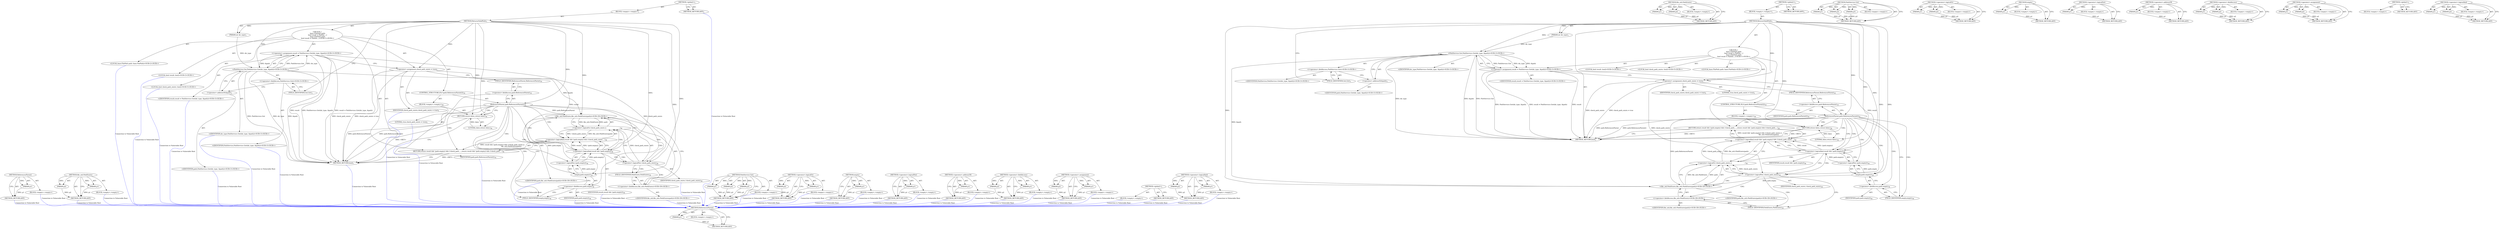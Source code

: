 digraph "&lt;operator&gt;.logicalAnd" {
vulnerable_92 [label=<(METHOD,ReferencesParent)>];
vulnerable_93 [label=<(PARAM,p1)>];
vulnerable_94 [label=<(BLOCK,&lt;empty&gt;,&lt;empty&gt;)>];
vulnerable_95 [label=<(METHOD_RETURN,ANY)>];
vulnerable_114 [label=<(METHOD,file_util.PathExists)>];
vulnerable_115 [label=<(PARAM,p1)>];
vulnerable_116 [label=<(PARAM,p2)>];
vulnerable_117 [label=<(BLOCK,&lt;empty&gt;,&lt;empty&gt;)>];
vulnerable_118 [label=<(METHOD_RETURN,ANY)>];
vulnerable_6 [label=<(METHOD,&lt;global&gt;)<SUB>1</SUB>>];
vulnerable_7 [label=<(BLOCK,&lt;empty&gt;,&lt;empty&gt;)<SUB>1</SUB>>];
vulnerable_8 [label=<(METHOD,ReturnsValidPath)<SUB>1</SUB>>];
vulnerable_9 [label=<(PARAM,int dir_type)<SUB>1</SUB>>];
vulnerable_10 [label="<(BLOCK,{
  base::FilePath path;
  bool result = PathSe...,{
  base::FilePath path;
  bool result = PathSe...)<SUB>1</SUB>>"];
vulnerable_11 [label="<(LOCAL,base.FilePath path: base.FilePath)<SUB>2</SUB>>"];
vulnerable_12 [label="<(LOCAL,bool result: bool)<SUB>3</SUB>>"];
vulnerable_13 [label="<(&lt;operator&gt;.assignment,result = PathService::Get(dir_type, &amp;path))<SUB>3</SUB>>"];
vulnerable_14 [label="<(IDENTIFIER,result,result = PathService::Get(dir_type, &amp;path))<SUB>3</SUB>>"];
vulnerable_15 [label="<(PathService.Get,PathService::Get(dir_type, &amp;path))<SUB>3</SUB>>"];
vulnerable_16 [label="<(&lt;operator&gt;.fieldAccess,PathService::Get)<SUB>3</SUB>>"];
vulnerable_17 [label="<(IDENTIFIER,PathService,PathService::Get(dir_type, &amp;path))<SUB>3</SUB>>"];
vulnerable_18 [label=<(FIELD_IDENTIFIER,Get,Get)<SUB>3</SUB>>];
vulnerable_19 [label="<(IDENTIFIER,dir_type,PathService::Get(dir_type, &amp;path))<SUB>3</SUB>>"];
vulnerable_20 [label=<(&lt;operator&gt;.addressOf,&amp;path)<SUB>3</SUB>>];
vulnerable_21 [label="<(IDENTIFIER,path,PathService::Get(dir_type, &amp;path))<SUB>3</SUB>>"];
vulnerable_22 [label="<(LOCAL,bool check_path_exists: bool)<SUB>5</SUB>>"];
vulnerable_23 [label=<(&lt;operator&gt;.assignment,check_path_exists = true)<SUB>5</SUB>>];
vulnerable_24 [label=<(IDENTIFIER,check_path_exists,check_path_exists = true)<SUB>5</SUB>>];
vulnerable_25 [label=<(LITERAL,true,check_path_exists = true)<SUB>5</SUB>>];
vulnerable_26 [label=<(CONTROL_STRUCTURE,IF,if (path.ReferencesParent()))<SUB>35</SUB>>];
vulnerable_27 [label=<(ReferencesParent,path.ReferencesParent())<SUB>35</SUB>>];
vulnerable_28 [label=<(&lt;operator&gt;.fieldAccess,path.ReferencesParent)<SUB>35</SUB>>];
vulnerable_29 [label=<(IDENTIFIER,path,path.ReferencesParent())<SUB>35</SUB>>];
vulnerable_30 [label=<(FIELD_IDENTIFIER,ReferencesParent,ReferencesParent)<SUB>35</SUB>>];
vulnerable_31 [label=<(BLOCK,&lt;empty&gt;,&lt;empty&gt;)<SUB>36</SUB>>];
vulnerable_32 [label=<(RETURN,return false;,return false;)<SUB>36</SUB>>];
vulnerable_33 [label=<(LITERAL,false,return false;)<SUB>36</SUB>>];
vulnerable_34 [label=<(RETURN,return result &amp;&amp; !path.empty() &amp;&amp; (!check_path_...,return result &amp;&amp; !path.empty() &amp;&amp; (!check_path_...)<SUB>38</SUB>>];
vulnerable_35 [label=<(&lt;operator&gt;.logicalAnd,result &amp;&amp; !path.empty() &amp;&amp; (!check_path_exists ...)<SUB>38</SUB>>];
vulnerable_36 [label=<(&lt;operator&gt;.logicalAnd,result &amp;&amp; !path.empty())<SUB>38</SUB>>];
vulnerable_37 [label=<(IDENTIFIER,result,result &amp;&amp; !path.empty())<SUB>38</SUB>>];
vulnerable_38 [label=<(&lt;operator&gt;.logicalNot,!path.empty())<SUB>38</SUB>>];
vulnerable_39 [label=<(empty,path.empty())<SUB>38</SUB>>];
vulnerable_40 [label=<(&lt;operator&gt;.fieldAccess,path.empty)<SUB>38</SUB>>];
vulnerable_41 [label=<(IDENTIFIER,path,path.empty())<SUB>38</SUB>>];
vulnerable_42 [label=<(FIELD_IDENTIFIER,empty,empty)<SUB>38</SUB>>];
vulnerable_43 [label=<(&lt;operator&gt;.logicalOr,!check_path_exists ||
                         ...)<SUB>38</SUB>>];
vulnerable_44 [label=<(&lt;operator&gt;.logicalNot,!check_path_exists)<SUB>38</SUB>>];
vulnerable_45 [label=<(IDENTIFIER,check_path_exists,!check_path_exists)<SUB>38</SUB>>];
vulnerable_46 [label="<(file_util.PathExists,file_util::PathExists(path))<SUB>39</SUB>>"];
vulnerable_47 [label="<(&lt;operator&gt;.fieldAccess,file_util::PathExists)<SUB>39</SUB>>"];
vulnerable_48 [label="<(IDENTIFIER,file_util,file_util::PathExists(path))<SUB>39</SUB>>"];
vulnerable_49 [label=<(FIELD_IDENTIFIER,PathExists,PathExists)<SUB>39</SUB>>];
vulnerable_50 [label="<(IDENTIFIER,path,file_util::PathExists(path))<SUB>39</SUB>>"];
vulnerable_51 [label=<(METHOD_RETURN,bool)<SUB>1</SUB>>];
vulnerable_53 [label=<(METHOD_RETURN,ANY)<SUB>1</SUB>>];
vulnerable_77 [label=<(METHOD,PathService.Get)>];
vulnerable_78 [label=<(PARAM,p1)>];
vulnerable_79 [label=<(PARAM,p2)>];
vulnerable_80 [label=<(PARAM,p3)>];
vulnerable_81 [label=<(BLOCK,&lt;empty&gt;,&lt;empty&gt;)>];
vulnerable_82 [label=<(METHOD_RETURN,ANY)>];
vulnerable_109 [label=<(METHOD,&lt;operator&gt;.logicalOr)>];
vulnerable_110 [label=<(PARAM,p1)>];
vulnerable_111 [label=<(PARAM,p2)>];
vulnerable_112 [label=<(BLOCK,&lt;empty&gt;,&lt;empty&gt;)>];
vulnerable_113 [label=<(METHOD_RETURN,ANY)>];
vulnerable_105 [label=<(METHOD,empty)>];
vulnerable_106 [label=<(PARAM,p1)>];
vulnerable_107 [label=<(BLOCK,&lt;empty&gt;,&lt;empty&gt;)>];
vulnerable_108 [label=<(METHOD_RETURN,ANY)>];
vulnerable_101 [label=<(METHOD,&lt;operator&gt;.logicalNot)>];
vulnerable_102 [label=<(PARAM,p1)>];
vulnerable_103 [label=<(BLOCK,&lt;empty&gt;,&lt;empty&gt;)>];
vulnerable_104 [label=<(METHOD_RETURN,ANY)>];
vulnerable_88 [label=<(METHOD,&lt;operator&gt;.addressOf)>];
vulnerable_89 [label=<(PARAM,p1)>];
vulnerable_90 [label=<(BLOCK,&lt;empty&gt;,&lt;empty&gt;)>];
vulnerable_91 [label=<(METHOD_RETURN,ANY)>];
vulnerable_83 [label=<(METHOD,&lt;operator&gt;.fieldAccess)>];
vulnerable_84 [label=<(PARAM,p1)>];
vulnerable_85 [label=<(PARAM,p2)>];
vulnerable_86 [label=<(BLOCK,&lt;empty&gt;,&lt;empty&gt;)>];
vulnerable_87 [label=<(METHOD_RETURN,ANY)>];
vulnerable_72 [label=<(METHOD,&lt;operator&gt;.assignment)>];
vulnerable_73 [label=<(PARAM,p1)>];
vulnerable_74 [label=<(PARAM,p2)>];
vulnerable_75 [label=<(BLOCK,&lt;empty&gt;,&lt;empty&gt;)>];
vulnerable_76 [label=<(METHOD_RETURN,ANY)>];
vulnerable_66 [label=<(METHOD,&lt;global&gt;)<SUB>1</SUB>>];
vulnerable_67 [label=<(BLOCK,&lt;empty&gt;,&lt;empty&gt;)>];
vulnerable_68 [label=<(METHOD_RETURN,ANY)>];
vulnerable_96 [label=<(METHOD,&lt;operator&gt;.logicalAnd)>];
vulnerable_97 [label=<(PARAM,p1)>];
vulnerable_98 [label=<(PARAM,p2)>];
vulnerable_99 [label=<(BLOCK,&lt;empty&gt;,&lt;empty&gt;)>];
vulnerable_100 [label=<(METHOD_RETURN,ANY)>];
fixed_92 [label=<(METHOD,ReferencesParent)>];
fixed_93 [label=<(PARAM,p1)>];
fixed_94 [label=<(BLOCK,&lt;empty&gt;,&lt;empty&gt;)>];
fixed_95 [label=<(METHOD_RETURN,ANY)>];
fixed_114 [label=<(METHOD,file_util.PathExists)>];
fixed_115 [label=<(PARAM,p1)>];
fixed_116 [label=<(PARAM,p2)>];
fixed_117 [label=<(BLOCK,&lt;empty&gt;,&lt;empty&gt;)>];
fixed_118 [label=<(METHOD_RETURN,ANY)>];
fixed_6 [label=<(METHOD,&lt;global&gt;)<SUB>1</SUB>>];
fixed_7 [label=<(BLOCK,&lt;empty&gt;,&lt;empty&gt;)<SUB>1</SUB>>];
fixed_8 [label=<(METHOD,ReturnsValidPath)<SUB>1</SUB>>];
fixed_9 [label=<(PARAM,int dir_type)<SUB>1</SUB>>];
fixed_10 [label="<(BLOCK,{
  base::FilePath path;
  bool result = PathSe...,{
  base::FilePath path;
  bool result = PathSe...)<SUB>1</SUB>>"];
fixed_11 [label="<(LOCAL,base.FilePath path: base.FilePath)<SUB>2</SUB>>"];
fixed_12 [label="<(LOCAL,bool result: bool)<SUB>3</SUB>>"];
fixed_13 [label="<(&lt;operator&gt;.assignment,result = PathService::Get(dir_type, &amp;path))<SUB>3</SUB>>"];
fixed_14 [label="<(IDENTIFIER,result,result = PathService::Get(dir_type, &amp;path))<SUB>3</SUB>>"];
fixed_15 [label="<(PathService.Get,PathService::Get(dir_type, &amp;path))<SUB>3</SUB>>"];
fixed_16 [label="<(&lt;operator&gt;.fieldAccess,PathService::Get)<SUB>3</SUB>>"];
fixed_17 [label="<(IDENTIFIER,PathService,PathService::Get(dir_type, &amp;path))<SUB>3</SUB>>"];
fixed_18 [label=<(FIELD_IDENTIFIER,Get,Get)<SUB>3</SUB>>];
fixed_19 [label="<(IDENTIFIER,dir_type,PathService::Get(dir_type, &amp;path))<SUB>3</SUB>>"];
fixed_20 [label=<(&lt;operator&gt;.addressOf,&amp;path)<SUB>3</SUB>>];
fixed_21 [label="<(IDENTIFIER,path,PathService::Get(dir_type, &amp;path))<SUB>3</SUB>>"];
fixed_22 [label="<(LOCAL,bool check_path_exists: bool)<SUB>5</SUB>>"];
fixed_23 [label=<(&lt;operator&gt;.assignment,check_path_exists = true)<SUB>5</SUB>>];
fixed_24 [label=<(IDENTIFIER,check_path_exists,check_path_exists = true)<SUB>5</SUB>>];
fixed_25 [label=<(LITERAL,true,check_path_exists = true)<SUB>5</SUB>>];
fixed_26 [label=<(CONTROL_STRUCTURE,IF,if (path.ReferencesParent()))<SUB>35</SUB>>];
fixed_27 [label=<(ReferencesParent,path.ReferencesParent())<SUB>35</SUB>>];
fixed_28 [label=<(&lt;operator&gt;.fieldAccess,path.ReferencesParent)<SUB>35</SUB>>];
fixed_29 [label=<(IDENTIFIER,path,path.ReferencesParent())<SUB>35</SUB>>];
fixed_30 [label=<(FIELD_IDENTIFIER,ReferencesParent,ReferencesParent)<SUB>35</SUB>>];
fixed_31 [label=<(BLOCK,&lt;empty&gt;,&lt;empty&gt;)<SUB>36</SUB>>];
fixed_32 [label=<(RETURN,return false;,return false;)<SUB>36</SUB>>];
fixed_33 [label=<(LITERAL,false,return false;)<SUB>36</SUB>>];
fixed_34 [label=<(RETURN,return result &amp;&amp; !path.empty() &amp;&amp; (!check_path_...,return result &amp;&amp; !path.empty() &amp;&amp; (!check_path_...)<SUB>38</SUB>>];
fixed_35 [label=<(&lt;operator&gt;.logicalAnd,result &amp;&amp; !path.empty() &amp;&amp; (!check_path_exists ...)<SUB>38</SUB>>];
fixed_36 [label=<(&lt;operator&gt;.logicalAnd,result &amp;&amp; !path.empty())<SUB>38</SUB>>];
fixed_37 [label=<(IDENTIFIER,result,result &amp;&amp; !path.empty())<SUB>38</SUB>>];
fixed_38 [label=<(&lt;operator&gt;.logicalNot,!path.empty())<SUB>38</SUB>>];
fixed_39 [label=<(empty,path.empty())<SUB>38</SUB>>];
fixed_40 [label=<(&lt;operator&gt;.fieldAccess,path.empty)<SUB>38</SUB>>];
fixed_41 [label=<(IDENTIFIER,path,path.empty())<SUB>38</SUB>>];
fixed_42 [label=<(FIELD_IDENTIFIER,empty,empty)<SUB>38</SUB>>];
fixed_43 [label=<(&lt;operator&gt;.logicalOr,!check_path_exists ||
                         ...)<SUB>38</SUB>>];
fixed_44 [label=<(&lt;operator&gt;.logicalNot,!check_path_exists)<SUB>38</SUB>>];
fixed_45 [label=<(IDENTIFIER,check_path_exists,!check_path_exists)<SUB>38</SUB>>];
fixed_46 [label="<(file_util.PathExists,file_util::PathExists(path))<SUB>39</SUB>>"];
fixed_47 [label="<(&lt;operator&gt;.fieldAccess,file_util::PathExists)<SUB>39</SUB>>"];
fixed_48 [label="<(IDENTIFIER,file_util,file_util::PathExists(path))<SUB>39</SUB>>"];
fixed_49 [label=<(FIELD_IDENTIFIER,PathExists,PathExists)<SUB>39</SUB>>];
fixed_50 [label="<(IDENTIFIER,path,file_util::PathExists(path))<SUB>39</SUB>>"];
fixed_51 [label=<(METHOD_RETURN,bool)<SUB>1</SUB>>];
fixed_53 [label=<(METHOD_RETURN,ANY)<SUB>1</SUB>>];
fixed_77 [label=<(METHOD,PathService.Get)>];
fixed_78 [label=<(PARAM,p1)>];
fixed_79 [label=<(PARAM,p2)>];
fixed_80 [label=<(PARAM,p3)>];
fixed_81 [label=<(BLOCK,&lt;empty&gt;,&lt;empty&gt;)>];
fixed_82 [label=<(METHOD_RETURN,ANY)>];
fixed_109 [label=<(METHOD,&lt;operator&gt;.logicalOr)>];
fixed_110 [label=<(PARAM,p1)>];
fixed_111 [label=<(PARAM,p2)>];
fixed_112 [label=<(BLOCK,&lt;empty&gt;,&lt;empty&gt;)>];
fixed_113 [label=<(METHOD_RETURN,ANY)>];
fixed_105 [label=<(METHOD,empty)>];
fixed_106 [label=<(PARAM,p1)>];
fixed_107 [label=<(BLOCK,&lt;empty&gt;,&lt;empty&gt;)>];
fixed_108 [label=<(METHOD_RETURN,ANY)>];
fixed_101 [label=<(METHOD,&lt;operator&gt;.logicalNot)>];
fixed_102 [label=<(PARAM,p1)>];
fixed_103 [label=<(BLOCK,&lt;empty&gt;,&lt;empty&gt;)>];
fixed_104 [label=<(METHOD_RETURN,ANY)>];
fixed_88 [label=<(METHOD,&lt;operator&gt;.addressOf)>];
fixed_89 [label=<(PARAM,p1)>];
fixed_90 [label=<(BLOCK,&lt;empty&gt;,&lt;empty&gt;)>];
fixed_91 [label=<(METHOD_RETURN,ANY)>];
fixed_83 [label=<(METHOD,&lt;operator&gt;.fieldAccess)>];
fixed_84 [label=<(PARAM,p1)>];
fixed_85 [label=<(PARAM,p2)>];
fixed_86 [label=<(BLOCK,&lt;empty&gt;,&lt;empty&gt;)>];
fixed_87 [label=<(METHOD_RETURN,ANY)>];
fixed_72 [label=<(METHOD,&lt;operator&gt;.assignment)>];
fixed_73 [label=<(PARAM,p1)>];
fixed_74 [label=<(PARAM,p2)>];
fixed_75 [label=<(BLOCK,&lt;empty&gt;,&lt;empty&gt;)>];
fixed_76 [label=<(METHOD_RETURN,ANY)>];
fixed_66 [label=<(METHOD,&lt;global&gt;)<SUB>1</SUB>>];
fixed_67 [label=<(BLOCK,&lt;empty&gt;,&lt;empty&gt;)>];
fixed_68 [label=<(METHOD_RETURN,ANY)>];
fixed_96 [label=<(METHOD,&lt;operator&gt;.logicalAnd)>];
fixed_97 [label=<(PARAM,p1)>];
fixed_98 [label=<(PARAM,p2)>];
fixed_99 [label=<(BLOCK,&lt;empty&gt;,&lt;empty&gt;)>];
fixed_100 [label=<(METHOD_RETURN,ANY)>];
vulnerable_92 -> vulnerable_93  [key=0, label="AST: "];
vulnerable_92 -> vulnerable_93  [key=1, label="DDG: "];
vulnerable_92 -> vulnerable_94  [key=0, label="AST: "];
vulnerable_92 -> vulnerable_95  [key=0, label="AST: "];
vulnerable_92 -> vulnerable_95  [key=1, label="CFG: "];
vulnerable_93 -> vulnerable_95  [key=0, label="DDG: p1"];
vulnerable_114 -> vulnerable_115  [key=0, label="AST: "];
vulnerable_114 -> vulnerable_115  [key=1, label="DDG: "];
vulnerable_114 -> vulnerable_117  [key=0, label="AST: "];
vulnerable_114 -> vulnerable_116  [key=0, label="AST: "];
vulnerable_114 -> vulnerable_116  [key=1, label="DDG: "];
vulnerable_114 -> vulnerable_118  [key=0, label="AST: "];
vulnerable_114 -> vulnerable_118  [key=1, label="CFG: "];
vulnerable_115 -> vulnerable_118  [key=0, label="DDG: p1"];
vulnerable_116 -> vulnerable_118  [key=0, label="DDG: p2"];
vulnerable_6 -> vulnerable_7  [key=0, label="AST: "];
vulnerable_6 -> vulnerable_53  [key=0, label="AST: "];
vulnerable_6 -> vulnerable_53  [key=1, label="CFG: "];
vulnerable_7 -> vulnerable_8  [key=0, label="AST: "];
vulnerable_8 -> vulnerable_9  [key=0, label="AST: "];
vulnerable_8 -> vulnerable_9  [key=1, label="DDG: "];
vulnerable_8 -> vulnerable_10  [key=0, label="AST: "];
vulnerable_8 -> vulnerable_51  [key=0, label="AST: "];
vulnerable_8 -> vulnerable_18  [key=0, label="CFG: "];
vulnerable_8 -> vulnerable_23  [key=0, label="DDG: "];
vulnerable_8 -> vulnerable_15  [key=0, label="DDG: "];
vulnerable_8 -> vulnerable_27  [key=0, label="DDG: "];
vulnerable_8 -> vulnerable_32  [key=0, label="DDG: "];
vulnerable_8 -> vulnerable_33  [key=0, label="DDG: "];
vulnerable_8 -> vulnerable_36  [key=0, label="DDG: "];
vulnerable_8 -> vulnerable_44  [key=0, label="DDG: "];
vulnerable_8 -> vulnerable_46  [key=0, label="DDG: "];
vulnerable_8 -> vulnerable_39  [key=0, label="DDG: "];
vulnerable_9 -> vulnerable_15  [key=0, label="DDG: dir_type"];
vulnerable_10 -> vulnerable_11  [key=0, label="AST: "];
vulnerable_10 -> vulnerable_12  [key=0, label="AST: "];
vulnerable_10 -> vulnerable_13  [key=0, label="AST: "];
vulnerable_10 -> vulnerable_22  [key=0, label="AST: "];
vulnerable_10 -> vulnerable_23  [key=0, label="AST: "];
vulnerable_10 -> vulnerable_26  [key=0, label="AST: "];
vulnerable_10 -> vulnerable_34  [key=0, label="AST: "];
vulnerable_13 -> vulnerable_14  [key=0, label="AST: "];
vulnerable_13 -> vulnerable_15  [key=0, label="AST: "];
vulnerable_13 -> vulnerable_23  [key=0, label="CFG: "];
vulnerable_13 -> vulnerable_51  [key=0, label="DDG: result"];
vulnerable_13 -> vulnerable_51  [key=1, label="DDG: PathService::Get(dir_type, &amp;path)"];
vulnerable_13 -> vulnerable_51  [key=2, label="DDG: result = PathService::Get(dir_type, &amp;path)"];
vulnerable_13 -> vulnerable_36  [key=0, label="DDG: result"];
vulnerable_15 -> vulnerable_16  [key=0, label="AST: "];
vulnerable_15 -> vulnerable_19  [key=0, label="AST: "];
vulnerable_15 -> vulnerable_20  [key=0, label="AST: "];
vulnerable_15 -> vulnerable_13  [key=0, label="CFG: "];
vulnerable_15 -> vulnerable_13  [key=1, label="DDG: PathService::Get"];
vulnerable_15 -> vulnerable_13  [key=2, label="DDG: dir_type"];
vulnerable_15 -> vulnerable_13  [key=3, label="DDG: &amp;path"];
vulnerable_15 -> vulnerable_51  [key=0, label="DDG: PathService::Get"];
vulnerable_15 -> vulnerable_51  [key=1, label="DDG: dir_type"];
vulnerable_15 -> vulnerable_51  [key=2, label="DDG: &amp;path"];
vulnerable_15 -> vulnerable_46  [key=0, label="DDG: &amp;path"];
vulnerable_16 -> vulnerable_17  [key=0, label="AST: "];
vulnerable_16 -> vulnerable_18  [key=0, label="AST: "];
vulnerable_16 -> vulnerable_20  [key=0, label="CFG: "];
vulnerable_18 -> vulnerable_16  [key=0, label="CFG: "];
vulnerable_20 -> vulnerable_21  [key=0, label="AST: "];
vulnerable_20 -> vulnerable_15  [key=0, label="CFG: "];
vulnerable_23 -> vulnerable_24  [key=0, label="AST: "];
vulnerable_23 -> vulnerable_25  [key=0, label="AST: "];
vulnerable_23 -> vulnerable_30  [key=0, label="CFG: "];
vulnerable_23 -> vulnerable_51  [key=0, label="DDG: check_path_exists"];
vulnerable_23 -> vulnerable_51  [key=1, label="DDG: check_path_exists = true"];
vulnerable_23 -> vulnerable_44  [key=0, label="DDG: check_path_exists"];
vulnerable_26 -> vulnerable_27  [key=0, label="AST: "];
vulnerable_26 -> vulnerable_31  [key=0, label="AST: "];
vulnerable_27 -> vulnerable_28  [key=0, label="AST: "];
vulnerable_27 -> vulnerable_32  [key=0, label="CFG: "];
vulnerable_27 -> vulnerable_32  [key=1, label="CDG: "];
vulnerable_27 -> vulnerable_36  [key=0, label="CFG: "];
vulnerable_27 -> vulnerable_36  [key=1, label="CDG: "];
vulnerable_27 -> vulnerable_42  [key=0, label="CFG: "];
vulnerable_27 -> vulnerable_42  [key=1, label="CDG: "];
vulnerable_27 -> vulnerable_51  [key=0, label="DDG: path.ReferencesParent"];
vulnerable_27 -> vulnerable_51  [key=1, label="DDG: path.ReferencesParent()"];
vulnerable_27 -> vulnerable_46  [key=0, label="DDG: path.ReferencesParent"];
vulnerable_27 -> vulnerable_34  [key=0, label="CDG: "];
vulnerable_27 -> vulnerable_35  [key=0, label="CDG: "];
vulnerable_27 -> vulnerable_40  [key=0, label="CDG: "];
vulnerable_27 -> vulnerable_38  [key=0, label="CDG: "];
vulnerable_27 -> vulnerable_39  [key=0, label="CDG: "];
vulnerable_28 -> vulnerable_29  [key=0, label="AST: "];
vulnerable_28 -> vulnerable_30  [key=0, label="AST: "];
vulnerable_28 -> vulnerable_27  [key=0, label="CFG: "];
vulnerable_30 -> vulnerable_28  [key=0, label="CFG: "];
vulnerable_31 -> vulnerable_32  [key=0, label="AST: "];
vulnerable_32 -> vulnerable_33  [key=0, label="AST: "];
vulnerable_32 -> vulnerable_51  [key=0, label="CFG: "];
vulnerable_32 -> vulnerable_51  [key=1, label="DDG: &lt;RET&gt;"];
vulnerable_33 -> vulnerable_32  [key=0, label="DDG: false"];
vulnerable_34 -> vulnerable_35  [key=0, label="AST: "];
vulnerable_34 -> vulnerable_51  [key=0, label="CFG: "];
vulnerable_34 -> vulnerable_51  [key=1, label="DDG: &lt;RET&gt;"];
vulnerable_35 -> vulnerable_36  [key=0, label="AST: "];
vulnerable_35 -> vulnerable_43  [key=0, label="AST: "];
vulnerable_35 -> vulnerable_34  [key=0, label="CFG: "];
vulnerable_35 -> vulnerable_34  [key=1, label="DDG: result &amp;&amp; !path.empty() &amp;&amp; (!check_path_exists ||
                                     file_util::PathExists(path))"];
vulnerable_36 -> vulnerable_37  [key=0, label="AST: "];
vulnerable_36 -> vulnerable_38  [key=0, label="AST: "];
vulnerable_36 -> vulnerable_35  [key=0, label="CFG: "];
vulnerable_36 -> vulnerable_35  [key=1, label="DDG: result"];
vulnerable_36 -> vulnerable_35  [key=2, label="DDG: !path.empty()"];
vulnerable_36 -> vulnerable_44  [key=0, label="CFG: "];
vulnerable_36 -> vulnerable_44  [key=1, label="CDG: "];
vulnerable_36 -> vulnerable_43  [key=0, label="CDG: "];
vulnerable_38 -> vulnerable_39  [key=0, label="AST: "];
vulnerable_38 -> vulnerable_36  [key=0, label="CFG: "];
vulnerable_38 -> vulnerable_36  [key=1, label="DDG: path.empty()"];
vulnerable_39 -> vulnerable_40  [key=0, label="AST: "];
vulnerable_39 -> vulnerable_38  [key=0, label="CFG: "];
vulnerable_39 -> vulnerable_38  [key=1, label="DDG: path.empty"];
vulnerable_39 -> vulnerable_46  [key=0, label="DDG: path.empty"];
vulnerable_40 -> vulnerable_41  [key=0, label="AST: "];
vulnerable_40 -> vulnerable_42  [key=0, label="AST: "];
vulnerable_40 -> vulnerable_39  [key=0, label="CFG: "];
vulnerable_42 -> vulnerable_40  [key=0, label="CFG: "];
vulnerable_43 -> vulnerable_44  [key=0, label="AST: "];
vulnerable_43 -> vulnerable_46  [key=0, label="AST: "];
vulnerable_43 -> vulnerable_35  [key=0, label="CFG: "];
vulnerable_43 -> vulnerable_35  [key=1, label="DDG: !check_path_exists"];
vulnerable_43 -> vulnerable_35  [key=2, label="DDG: file_util::PathExists(path)"];
vulnerable_44 -> vulnerable_45  [key=0, label="AST: "];
vulnerable_44 -> vulnerable_43  [key=0, label="CFG: "];
vulnerable_44 -> vulnerable_43  [key=1, label="DDG: check_path_exists"];
vulnerable_44 -> vulnerable_49  [key=0, label="CFG: "];
vulnerable_44 -> vulnerable_49  [key=1, label="CDG: "];
vulnerable_44 -> vulnerable_47  [key=0, label="CDG: "];
vulnerable_44 -> vulnerable_46  [key=0, label="CDG: "];
vulnerable_46 -> vulnerable_47  [key=0, label="AST: "];
vulnerable_46 -> vulnerable_50  [key=0, label="AST: "];
vulnerable_46 -> vulnerable_43  [key=0, label="CFG: "];
vulnerable_46 -> vulnerable_43  [key=1, label="DDG: file_util::PathExists"];
vulnerable_46 -> vulnerable_43  [key=2, label="DDG: path"];
vulnerable_47 -> vulnerable_48  [key=0, label="AST: "];
vulnerable_47 -> vulnerable_49  [key=0, label="AST: "];
vulnerable_47 -> vulnerable_46  [key=0, label="CFG: "];
vulnerable_49 -> vulnerable_47  [key=0, label="CFG: "];
vulnerable_77 -> vulnerable_78  [key=0, label="AST: "];
vulnerable_77 -> vulnerable_78  [key=1, label="DDG: "];
vulnerable_77 -> vulnerable_81  [key=0, label="AST: "];
vulnerable_77 -> vulnerable_79  [key=0, label="AST: "];
vulnerable_77 -> vulnerable_79  [key=1, label="DDG: "];
vulnerable_77 -> vulnerable_82  [key=0, label="AST: "];
vulnerable_77 -> vulnerable_82  [key=1, label="CFG: "];
vulnerable_77 -> vulnerable_80  [key=0, label="AST: "];
vulnerable_77 -> vulnerable_80  [key=1, label="DDG: "];
vulnerable_78 -> vulnerable_82  [key=0, label="DDG: p1"];
vulnerable_79 -> vulnerable_82  [key=0, label="DDG: p2"];
vulnerable_80 -> vulnerable_82  [key=0, label="DDG: p3"];
vulnerable_109 -> vulnerable_110  [key=0, label="AST: "];
vulnerable_109 -> vulnerable_110  [key=1, label="DDG: "];
vulnerable_109 -> vulnerable_112  [key=0, label="AST: "];
vulnerable_109 -> vulnerable_111  [key=0, label="AST: "];
vulnerable_109 -> vulnerable_111  [key=1, label="DDG: "];
vulnerable_109 -> vulnerable_113  [key=0, label="AST: "];
vulnerable_109 -> vulnerable_113  [key=1, label="CFG: "];
vulnerable_110 -> vulnerable_113  [key=0, label="DDG: p1"];
vulnerable_111 -> vulnerable_113  [key=0, label="DDG: p2"];
vulnerable_105 -> vulnerable_106  [key=0, label="AST: "];
vulnerable_105 -> vulnerable_106  [key=1, label="DDG: "];
vulnerable_105 -> vulnerable_107  [key=0, label="AST: "];
vulnerable_105 -> vulnerable_108  [key=0, label="AST: "];
vulnerable_105 -> vulnerable_108  [key=1, label="CFG: "];
vulnerable_106 -> vulnerable_108  [key=0, label="DDG: p1"];
vulnerable_101 -> vulnerable_102  [key=0, label="AST: "];
vulnerable_101 -> vulnerable_102  [key=1, label="DDG: "];
vulnerable_101 -> vulnerable_103  [key=0, label="AST: "];
vulnerable_101 -> vulnerable_104  [key=0, label="AST: "];
vulnerable_101 -> vulnerable_104  [key=1, label="CFG: "];
vulnerable_102 -> vulnerable_104  [key=0, label="DDG: p1"];
vulnerable_88 -> vulnerable_89  [key=0, label="AST: "];
vulnerable_88 -> vulnerable_89  [key=1, label="DDG: "];
vulnerable_88 -> vulnerable_90  [key=0, label="AST: "];
vulnerable_88 -> vulnerable_91  [key=0, label="AST: "];
vulnerable_88 -> vulnerable_91  [key=1, label="CFG: "];
vulnerable_89 -> vulnerable_91  [key=0, label="DDG: p1"];
vulnerable_83 -> vulnerable_84  [key=0, label="AST: "];
vulnerable_83 -> vulnerable_84  [key=1, label="DDG: "];
vulnerable_83 -> vulnerable_86  [key=0, label="AST: "];
vulnerable_83 -> vulnerable_85  [key=0, label="AST: "];
vulnerable_83 -> vulnerable_85  [key=1, label="DDG: "];
vulnerable_83 -> vulnerable_87  [key=0, label="AST: "];
vulnerable_83 -> vulnerable_87  [key=1, label="CFG: "];
vulnerable_84 -> vulnerable_87  [key=0, label="DDG: p1"];
vulnerable_85 -> vulnerable_87  [key=0, label="DDG: p2"];
vulnerable_72 -> vulnerable_73  [key=0, label="AST: "];
vulnerable_72 -> vulnerable_73  [key=1, label="DDG: "];
vulnerable_72 -> vulnerable_75  [key=0, label="AST: "];
vulnerable_72 -> vulnerable_74  [key=0, label="AST: "];
vulnerable_72 -> vulnerable_74  [key=1, label="DDG: "];
vulnerable_72 -> vulnerable_76  [key=0, label="AST: "];
vulnerable_72 -> vulnerable_76  [key=1, label="CFG: "];
vulnerable_73 -> vulnerable_76  [key=0, label="DDG: p1"];
vulnerable_74 -> vulnerable_76  [key=0, label="DDG: p2"];
vulnerable_66 -> vulnerable_67  [key=0, label="AST: "];
vulnerable_66 -> vulnerable_68  [key=0, label="AST: "];
vulnerable_66 -> vulnerable_68  [key=1, label="CFG: "];
vulnerable_96 -> vulnerable_97  [key=0, label="AST: "];
vulnerable_96 -> vulnerable_97  [key=1, label="DDG: "];
vulnerable_96 -> vulnerable_99  [key=0, label="AST: "];
vulnerable_96 -> vulnerable_98  [key=0, label="AST: "];
vulnerable_96 -> vulnerable_98  [key=1, label="DDG: "];
vulnerable_96 -> vulnerable_100  [key=0, label="AST: "];
vulnerable_96 -> vulnerable_100  [key=1, label="CFG: "];
vulnerable_97 -> vulnerable_100  [key=0, label="DDG: p1"];
vulnerable_98 -> vulnerable_100  [key=0, label="DDG: p2"];
fixed_92 -> fixed_93  [key=0, label="AST: "];
fixed_92 -> fixed_93  [key=1, label="DDG: "];
fixed_92 -> fixed_94  [key=0, label="AST: "];
fixed_92 -> fixed_95  [key=0, label="AST: "];
fixed_92 -> fixed_95  [key=1, label="CFG: "];
fixed_93 -> fixed_95  [key=0, label="DDG: p1"];
fixed_94 -> vulnerable_92  [color=blue, key=0, label="Connection to Vulnerable Root", penwidth="2.0", style=dashed];
fixed_95 -> vulnerable_92  [color=blue, key=0, label="Connection to Vulnerable Root", penwidth="2.0", style=dashed];
fixed_114 -> fixed_115  [key=0, label="AST: "];
fixed_114 -> fixed_115  [key=1, label="DDG: "];
fixed_114 -> fixed_117  [key=0, label="AST: "];
fixed_114 -> fixed_116  [key=0, label="AST: "];
fixed_114 -> fixed_116  [key=1, label="DDG: "];
fixed_114 -> fixed_118  [key=0, label="AST: "];
fixed_114 -> fixed_118  [key=1, label="CFG: "];
fixed_115 -> fixed_118  [key=0, label="DDG: p1"];
fixed_116 -> fixed_118  [key=0, label="DDG: p2"];
fixed_117 -> vulnerable_92  [color=blue, key=0, label="Connection to Vulnerable Root", penwidth="2.0", style=dashed];
fixed_118 -> vulnerable_92  [color=blue, key=0, label="Connection to Vulnerable Root", penwidth="2.0", style=dashed];
fixed_6 -> fixed_7  [key=0, label="AST: "];
fixed_6 -> fixed_53  [key=0, label="AST: "];
fixed_6 -> fixed_53  [key=1, label="CFG: "];
fixed_7 -> fixed_8  [key=0, label="AST: "];
fixed_8 -> fixed_9  [key=0, label="AST: "];
fixed_8 -> fixed_9  [key=1, label="DDG: "];
fixed_8 -> fixed_10  [key=0, label="AST: "];
fixed_8 -> fixed_51  [key=0, label="AST: "];
fixed_8 -> fixed_18  [key=0, label="CFG: "];
fixed_8 -> fixed_23  [key=0, label="DDG: "];
fixed_8 -> fixed_15  [key=0, label="DDG: "];
fixed_8 -> fixed_27  [key=0, label="DDG: "];
fixed_8 -> fixed_32  [key=0, label="DDG: "];
fixed_8 -> fixed_33  [key=0, label="DDG: "];
fixed_8 -> fixed_36  [key=0, label="DDG: "];
fixed_8 -> fixed_44  [key=0, label="DDG: "];
fixed_8 -> fixed_46  [key=0, label="DDG: "];
fixed_8 -> fixed_39  [key=0, label="DDG: "];
fixed_9 -> fixed_15  [key=0, label="DDG: dir_type"];
fixed_10 -> fixed_11  [key=0, label="AST: "];
fixed_10 -> fixed_12  [key=0, label="AST: "];
fixed_10 -> fixed_13  [key=0, label="AST: "];
fixed_10 -> fixed_22  [key=0, label="AST: "];
fixed_10 -> fixed_23  [key=0, label="AST: "];
fixed_10 -> fixed_26  [key=0, label="AST: "];
fixed_10 -> fixed_34  [key=0, label="AST: "];
fixed_11 -> vulnerable_92  [color=blue, key=0, label="Connection to Vulnerable Root", penwidth="2.0", style=dashed];
fixed_12 -> vulnerable_92  [color=blue, key=0, label="Connection to Vulnerable Root", penwidth="2.0", style=dashed];
fixed_13 -> fixed_14  [key=0, label="AST: "];
fixed_13 -> fixed_15  [key=0, label="AST: "];
fixed_13 -> fixed_23  [key=0, label="CFG: "];
fixed_13 -> fixed_51  [key=0, label="DDG: result"];
fixed_13 -> fixed_51  [key=1, label="DDG: PathService::Get(dir_type, &amp;path)"];
fixed_13 -> fixed_51  [key=2, label="DDG: result = PathService::Get(dir_type, &amp;path)"];
fixed_13 -> fixed_36  [key=0, label="DDG: result"];
fixed_14 -> vulnerable_92  [color=blue, key=0, label="Connection to Vulnerable Root", penwidth="2.0", style=dashed];
fixed_15 -> fixed_16  [key=0, label="AST: "];
fixed_15 -> fixed_19  [key=0, label="AST: "];
fixed_15 -> fixed_20  [key=0, label="AST: "];
fixed_15 -> fixed_13  [key=0, label="CFG: "];
fixed_15 -> fixed_13  [key=1, label="DDG: PathService::Get"];
fixed_15 -> fixed_13  [key=2, label="DDG: dir_type"];
fixed_15 -> fixed_13  [key=3, label="DDG: &amp;path"];
fixed_15 -> fixed_51  [key=0, label="DDG: PathService::Get"];
fixed_15 -> fixed_51  [key=1, label="DDG: dir_type"];
fixed_15 -> fixed_51  [key=2, label="DDG: &amp;path"];
fixed_15 -> fixed_46  [key=0, label="DDG: &amp;path"];
fixed_16 -> fixed_17  [key=0, label="AST: "];
fixed_16 -> fixed_18  [key=0, label="AST: "];
fixed_16 -> fixed_20  [key=0, label="CFG: "];
fixed_17 -> vulnerable_92  [color=blue, key=0, label="Connection to Vulnerable Root", penwidth="2.0", style=dashed];
fixed_18 -> fixed_16  [key=0, label="CFG: "];
fixed_19 -> vulnerable_92  [color=blue, key=0, label="Connection to Vulnerable Root", penwidth="2.0", style=dashed];
fixed_20 -> fixed_21  [key=0, label="AST: "];
fixed_20 -> fixed_15  [key=0, label="CFG: "];
fixed_21 -> vulnerable_92  [color=blue, key=0, label="Connection to Vulnerable Root", penwidth="2.0", style=dashed];
fixed_22 -> vulnerable_92  [color=blue, key=0, label="Connection to Vulnerable Root", penwidth="2.0", style=dashed];
fixed_23 -> fixed_24  [key=0, label="AST: "];
fixed_23 -> fixed_25  [key=0, label="AST: "];
fixed_23 -> fixed_30  [key=0, label="CFG: "];
fixed_23 -> fixed_51  [key=0, label="DDG: check_path_exists"];
fixed_23 -> fixed_51  [key=1, label="DDG: check_path_exists = true"];
fixed_23 -> fixed_44  [key=0, label="DDG: check_path_exists"];
fixed_24 -> vulnerable_92  [color=blue, key=0, label="Connection to Vulnerable Root", penwidth="2.0", style=dashed];
fixed_25 -> vulnerable_92  [color=blue, key=0, label="Connection to Vulnerable Root", penwidth="2.0", style=dashed];
fixed_26 -> fixed_27  [key=0, label="AST: "];
fixed_26 -> fixed_31  [key=0, label="AST: "];
fixed_27 -> fixed_28  [key=0, label="AST: "];
fixed_27 -> fixed_32  [key=0, label="CFG: "];
fixed_27 -> fixed_32  [key=1, label="CDG: "];
fixed_27 -> fixed_36  [key=0, label="CFG: "];
fixed_27 -> fixed_36  [key=1, label="CDG: "];
fixed_27 -> fixed_42  [key=0, label="CFG: "];
fixed_27 -> fixed_42  [key=1, label="CDG: "];
fixed_27 -> fixed_51  [key=0, label="DDG: path.ReferencesParent"];
fixed_27 -> fixed_51  [key=1, label="DDG: path.ReferencesParent()"];
fixed_27 -> fixed_46  [key=0, label="DDG: path.ReferencesParent"];
fixed_27 -> fixed_34  [key=0, label="CDG: "];
fixed_27 -> fixed_35  [key=0, label="CDG: "];
fixed_27 -> fixed_40  [key=0, label="CDG: "];
fixed_27 -> fixed_38  [key=0, label="CDG: "];
fixed_27 -> fixed_39  [key=0, label="CDG: "];
fixed_28 -> fixed_29  [key=0, label="AST: "];
fixed_28 -> fixed_30  [key=0, label="AST: "];
fixed_28 -> fixed_27  [key=0, label="CFG: "];
fixed_29 -> vulnerable_92  [color=blue, key=0, label="Connection to Vulnerable Root", penwidth="2.0", style=dashed];
fixed_30 -> fixed_28  [key=0, label="CFG: "];
fixed_31 -> fixed_32  [key=0, label="AST: "];
fixed_32 -> fixed_33  [key=0, label="AST: "];
fixed_32 -> fixed_51  [key=0, label="CFG: "];
fixed_32 -> fixed_51  [key=1, label="DDG: &lt;RET&gt;"];
fixed_33 -> fixed_32  [key=0, label="DDG: false"];
fixed_34 -> fixed_35  [key=0, label="AST: "];
fixed_34 -> fixed_51  [key=0, label="CFG: "];
fixed_34 -> fixed_51  [key=1, label="DDG: &lt;RET&gt;"];
fixed_35 -> fixed_36  [key=0, label="AST: "];
fixed_35 -> fixed_43  [key=0, label="AST: "];
fixed_35 -> fixed_34  [key=0, label="CFG: "];
fixed_35 -> fixed_34  [key=1, label="DDG: result &amp;&amp; !path.empty() &amp;&amp; (!check_path_exists ||
                                     file_util::PathExists(path))"];
fixed_36 -> fixed_37  [key=0, label="AST: "];
fixed_36 -> fixed_38  [key=0, label="AST: "];
fixed_36 -> fixed_35  [key=0, label="CFG: "];
fixed_36 -> fixed_35  [key=1, label="DDG: result"];
fixed_36 -> fixed_35  [key=2, label="DDG: !path.empty()"];
fixed_36 -> fixed_44  [key=0, label="CFG: "];
fixed_36 -> fixed_44  [key=1, label="CDG: "];
fixed_36 -> fixed_43  [key=0, label="CDG: "];
fixed_37 -> vulnerable_92  [color=blue, key=0, label="Connection to Vulnerable Root", penwidth="2.0", style=dashed];
fixed_38 -> fixed_39  [key=0, label="AST: "];
fixed_38 -> fixed_36  [key=0, label="CFG: "];
fixed_38 -> fixed_36  [key=1, label="DDG: path.empty()"];
fixed_39 -> fixed_40  [key=0, label="AST: "];
fixed_39 -> fixed_38  [key=0, label="CFG: "];
fixed_39 -> fixed_38  [key=1, label="DDG: path.empty"];
fixed_39 -> fixed_46  [key=0, label="DDG: path.empty"];
fixed_40 -> fixed_41  [key=0, label="AST: "];
fixed_40 -> fixed_42  [key=0, label="AST: "];
fixed_40 -> fixed_39  [key=0, label="CFG: "];
fixed_41 -> vulnerable_92  [color=blue, key=0, label="Connection to Vulnerable Root", penwidth="2.0", style=dashed];
fixed_42 -> fixed_40  [key=0, label="CFG: "];
fixed_43 -> fixed_44  [key=0, label="AST: "];
fixed_43 -> fixed_46  [key=0, label="AST: "];
fixed_43 -> fixed_35  [key=0, label="CFG: "];
fixed_43 -> fixed_35  [key=1, label="DDG: !check_path_exists"];
fixed_43 -> fixed_35  [key=2, label="DDG: file_util::PathExists(path)"];
fixed_44 -> fixed_45  [key=0, label="AST: "];
fixed_44 -> fixed_43  [key=0, label="CFG: "];
fixed_44 -> fixed_43  [key=1, label="DDG: check_path_exists"];
fixed_44 -> fixed_49  [key=0, label="CFG: "];
fixed_44 -> fixed_49  [key=1, label="CDG: "];
fixed_44 -> fixed_47  [key=0, label="CDG: "];
fixed_44 -> fixed_46  [key=0, label="CDG: "];
fixed_45 -> vulnerable_92  [color=blue, key=0, label="Connection to Vulnerable Root", penwidth="2.0", style=dashed];
fixed_46 -> fixed_47  [key=0, label="AST: "];
fixed_46 -> fixed_50  [key=0, label="AST: "];
fixed_46 -> fixed_43  [key=0, label="CFG: "];
fixed_46 -> fixed_43  [key=1, label="DDG: file_util::PathExists"];
fixed_46 -> fixed_43  [key=2, label="DDG: path"];
fixed_47 -> fixed_48  [key=0, label="AST: "];
fixed_47 -> fixed_49  [key=0, label="AST: "];
fixed_47 -> fixed_46  [key=0, label="CFG: "];
fixed_48 -> vulnerable_92  [color=blue, key=0, label="Connection to Vulnerable Root", penwidth="2.0", style=dashed];
fixed_49 -> fixed_47  [key=0, label="CFG: "];
fixed_50 -> vulnerable_92  [color=blue, key=0, label="Connection to Vulnerable Root", penwidth="2.0", style=dashed];
fixed_51 -> vulnerable_92  [color=blue, key=0, label="Connection to Vulnerable Root", penwidth="2.0", style=dashed];
fixed_53 -> vulnerable_92  [color=blue, key=0, label="Connection to Vulnerable Root", penwidth="2.0", style=dashed];
fixed_77 -> fixed_78  [key=0, label="AST: "];
fixed_77 -> fixed_78  [key=1, label="DDG: "];
fixed_77 -> fixed_81  [key=0, label="AST: "];
fixed_77 -> fixed_79  [key=0, label="AST: "];
fixed_77 -> fixed_79  [key=1, label="DDG: "];
fixed_77 -> fixed_82  [key=0, label="AST: "];
fixed_77 -> fixed_82  [key=1, label="CFG: "];
fixed_77 -> fixed_80  [key=0, label="AST: "];
fixed_77 -> fixed_80  [key=1, label="DDG: "];
fixed_78 -> fixed_82  [key=0, label="DDG: p1"];
fixed_79 -> fixed_82  [key=0, label="DDG: p2"];
fixed_80 -> fixed_82  [key=0, label="DDG: p3"];
fixed_81 -> vulnerable_92  [color=blue, key=0, label="Connection to Vulnerable Root", penwidth="2.0", style=dashed];
fixed_82 -> vulnerable_92  [color=blue, key=0, label="Connection to Vulnerable Root", penwidth="2.0", style=dashed];
fixed_109 -> fixed_110  [key=0, label="AST: "];
fixed_109 -> fixed_110  [key=1, label="DDG: "];
fixed_109 -> fixed_112  [key=0, label="AST: "];
fixed_109 -> fixed_111  [key=0, label="AST: "];
fixed_109 -> fixed_111  [key=1, label="DDG: "];
fixed_109 -> fixed_113  [key=0, label="AST: "];
fixed_109 -> fixed_113  [key=1, label="CFG: "];
fixed_110 -> fixed_113  [key=0, label="DDG: p1"];
fixed_111 -> fixed_113  [key=0, label="DDG: p2"];
fixed_112 -> vulnerable_92  [color=blue, key=0, label="Connection to Vulnerable Root", penwidth="2.0", style=dashed];
fixed_113 -> vulnerable_92  [color=blue, key=0, label="Connection to Vulnerable Root", penwidth="2.0", style=dashed];
fixed_105 -> fixed_106  [key=0, label="AST: "];
fixed_105 -> fixed_106  [key=1, label="DDG: "];
fixed_105 -> fixed_107  [key=0, label="AST: "];
fixed_105 -> fixed_108  [key=0, label="AST: "];
fixed_105 -> fixed_108  [key=1, label="CFG: "];
fixed_106 -> fixed_108  [key=0, label="DDG: p1"];
fixed_107 -> vulnerable_92  [color=blue, key=0, label="Connection to Vulnerable Root", penwidth="2.0", style=dashed];
fixed_108 -> vulnerable_92  [color=blue, key=0, label="Connection to Vulnerable Root", penwidth="2.0", style=dashed];
fixed_101 -> fixed_102  [key=0, label="AST: "];
fixed_101 -> fixed_102  [key=1, label="DDG: "];
fixed_101 -> fixed_103  [key=0, label="AST: "];
fixed_101 -> fixed_104  [key=0, label="AST: "];
fixed_101 -> fixed_104  [key=1, label="CFG: "];
fixed_102 -> fixed_104  [key=0, label="DDG: p1"];
fixed_103 -> vulnerable_92  [color=blue, key=0, label="Connection to Vulnerable Root", penwidth="2.0", style=dashed];
fixed_104 -> vulnerable_92  [color=blue, key=0, label="Connection to Vulnerable Root", penwidth="2.0", style=dashed];
fixed_88 -> fixed_89  [key=0, label="AST: "];
fixed_88 -> fixed_89  [key=1, label="DDG: "];
fixed_88 -> fixed_90  [key=0, label="AST: "];
fixed_88 -> fixed_91  [key=0, label="AST: "];
fixed_88 -> fixed_91  [key=1, label="CFG: "];
fixed_89 -> fixed_91  [key=0, label="DDG: p1"];
fixed_90 -> vulnerable_92  [color=blue, key=0, label="Connection to Vulnerable Root", penwidth="2.0", style=dashed];
fixed_91 -> vulnerable_92  [color=blue, key=0, label="Connection to Vulnerable Root", penwidth="2.0", style=dashed];
fixed_83 -> fixed_84  [key=0, label="AST: "];
fixed_83 -> fixed_84  [key=1, label="DDG: "];
fixed_83 -> fixed_86  [key=0, label="AST: "];
fixed_83 -> fixed_85  [key=0, label="AST: "];
fixed_83 -> fixed_85  [key=1, label="DDG: "];
fixed_83 -> fixed_87  [key=0, label="AST: "];
fixed_83 -> fixed_87  [key=1, label="CFG: "];
fixed_84 -> fixed_87  [key=0, label="DDG: p1"];
fixed_85 -> fixed_87  [key=0, label="DDG: p2"];
fixed_86 -> vulnerable_92  [color=blue, key=0, label="Connection to Vulnerable Root", penwidth="2.0", style=dashed];
fixed_87 -> vulnerable_92  [color=blue, key=0, label="Connection to Vulnerable Root", penwidth="2.0", style=dashed];
fixed_72 -> fixed_73  [key=0, label="AST: "];
fixed_72 -> fixed_73  [key=1, label="DDG: "];
fixed_72 -> fixed_75  [key=0, label="AST: "];
fixed_72 -> fixed_74  [key=0, label="AST: "];
fixed_72 -> fixed_74  [key=1, label="DDG: "];
fixed_72 -> fixed_76  [key=0, label="AST: "];
fixed_72 -> fixed_76  [key=1, label="CFG: "];
fixed_73 -> fixed_76  [key=0, label="DDG: p1"];
fixed_74 -> fixed_76  [key=0, label="DDG: p2"];
fixed_75 -> vulnerable_92  [color=blue, key=0, label="Connection to Vulnerable Root", penwidth="2.0", style=dashed];
fixed_76 -> vulnerable_92  [color=blue, key=0, label="Connection to Vulnerable Root", penwidth="2.0", style=dashed];
fixed_66 -> fixed_67  [key=0, label="AST: "];
fixed_66 -> fixed_68  [key=0, label="AST: "];
fixed_66 -> fixed_68  [key=1, label="CFG: "];
fixed_67 -> vulnerable_92  [color=blue, key=0, label="Connection to Vulnerable Root", penwidth="2.0", style=dashed];
fixed_68 -> vulnerable_92  [color=blue, key=0, label="Connection to Vulnerable Root", penwidth="2.0", style=dashed];
fixed_96 -> fixed_97  [key=0, label="AST: "];
fixed_96 -> fixed_97  [key=1, label="DDG: "];
fixed_96 -> fixed_99  [key=0, label="AST: "];
fixed_96 -> fixed_98  [key=0, label="AST: "];
fixed_96 -> fixed_98  [key=1, label="DDG: "];
fixed_96 -> fixed_100  [key=0, label="AST: "];
fixed_96 -> fixed_100  [key=1, label="CFG: "];
fixed_97 -> fixed_100  [key=0, label="DDG: p1"];
fixed_98 -> fixed_100  [key=0, label="DDG: p2"];
fixed_99 -> vulnerable_92  [color=blue, key=0, label="Connection to Vulnerable Root", penwidth="2.0", style=dashed];
fixed_100 -> vulnerable_92  [color=blue, key=0, label="Connection to Vulnerable Root", penwidth="2.0", style=dashed];
}
